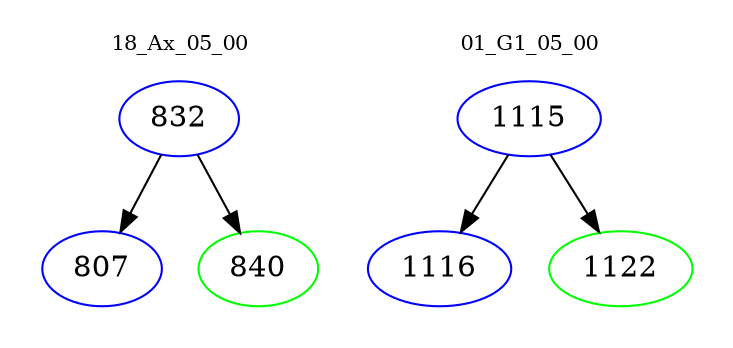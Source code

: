 digraph{
subgraph cluster_0 {
color = white
label = "18_Ax_05_00";
fontsize=10;
T0_832 [label="832", color="blue"]
T0_832 -> T0_807 [color="black"]
T0_807 [label="807", color="blue"]
T0_832 -> T0_840 [color="black"]
T0_840 [label="840", color="green"]
}
subgraph cluster_1 {
color = white
label = "01_G1_05_00";
fontsize=10;
T1_1115 [label="1115", color="blue"]
T1_1115 -> T1_1116 [color="black"]
T1_1116 [label="1116", color="blue"]
T1_1115 -> T1_1122 [color="black"]
T1_1122 [label="1122", color="green"]
}
}
